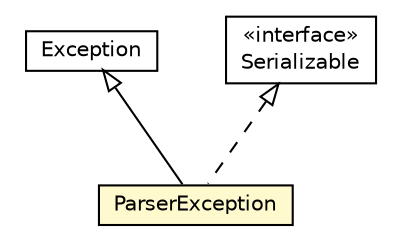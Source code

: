 #!/usr/local/bin/dot
#
# Class diagram 
# Generated by UMLGraph version 5.1 (http://www.umlgraph.org/)
#

digraph G {
	edge [fontname="Helvetica",fontsize=10,labelfontname="Helvetica",labelfontsize=10];
	node [fontname="Helvetica",fontsize=10,shape=plaintext];
	nodesep=0.25;
	ranksep=0.5;
	// cn.edu.uestc.acmicpc.util.exception.ParserException
	c20574 [label=<<table title="cn.edu.uestc.acmicpc.util.exception.ParserException" border="0" cellborder="1" cellspacing="0" cellpadding="2" port="p" bgcolor="lemonChiffon" href="./ParserException.html">
		<tr><td><table border="0" cellspacing="0" cellpadding="1">
<tr><td align="center" balign="center"> ParserException </td></tr>
		</table></td></tr>
		</table>>, fontname="Helvetica", fontcolor="black", fontsize=10.0];
	//cn.edu.uestc.acmicpc.util.exception.ParserException extends java.lang.Exception
	c20588:p -> c20574:p [dir=back,arrowtail=empty];
	//cn.edu.uestc.acmicpc.util.exception.ParserException implements java.io.Serializable
	c20589:p -> c20574:p [dir=back,arrowtail=empty,style=dashed];
	// java.io.Serializable
	c20589 [label=<<table title="java.io.Serializable" border="0" cellborder="1" cellspacing="0" cellpadding="2" port="p" href="http://java.sun.com/j2se/1.4.2/docs/api/java/io/Serializable.html">
		<tr><td><table border="0" cellspacing="0" cellpadding="1">
<tr><td align="center" balign="center"> &#171;interface&#187; </td></tr>
<tr><td align="center" balign="center"> Serializable </td></tr>
		</table></td></tr>
		</table>>, fontname="Helvetica", fontcolor="black", fontsize=10.0];
	// java.lang.Exception
	c20588 [label=<<table title="java.lang.Exception" border="0" cellborder="1" cellspacing="0" cellpadding="2" port="p" href="http://java.sun.com/j2se/1.4.2/docs/api/java/lang/Exception.html">
		<tr><td><table border="0" cellspacing="0" cellpadding="1">
<tr><td align="center" balign="center"> Exception </td></tr>
		</table></td></tr>
		</table>>, fontname="Helvetica", fontcolor="black", fontsize=10.0];
}

